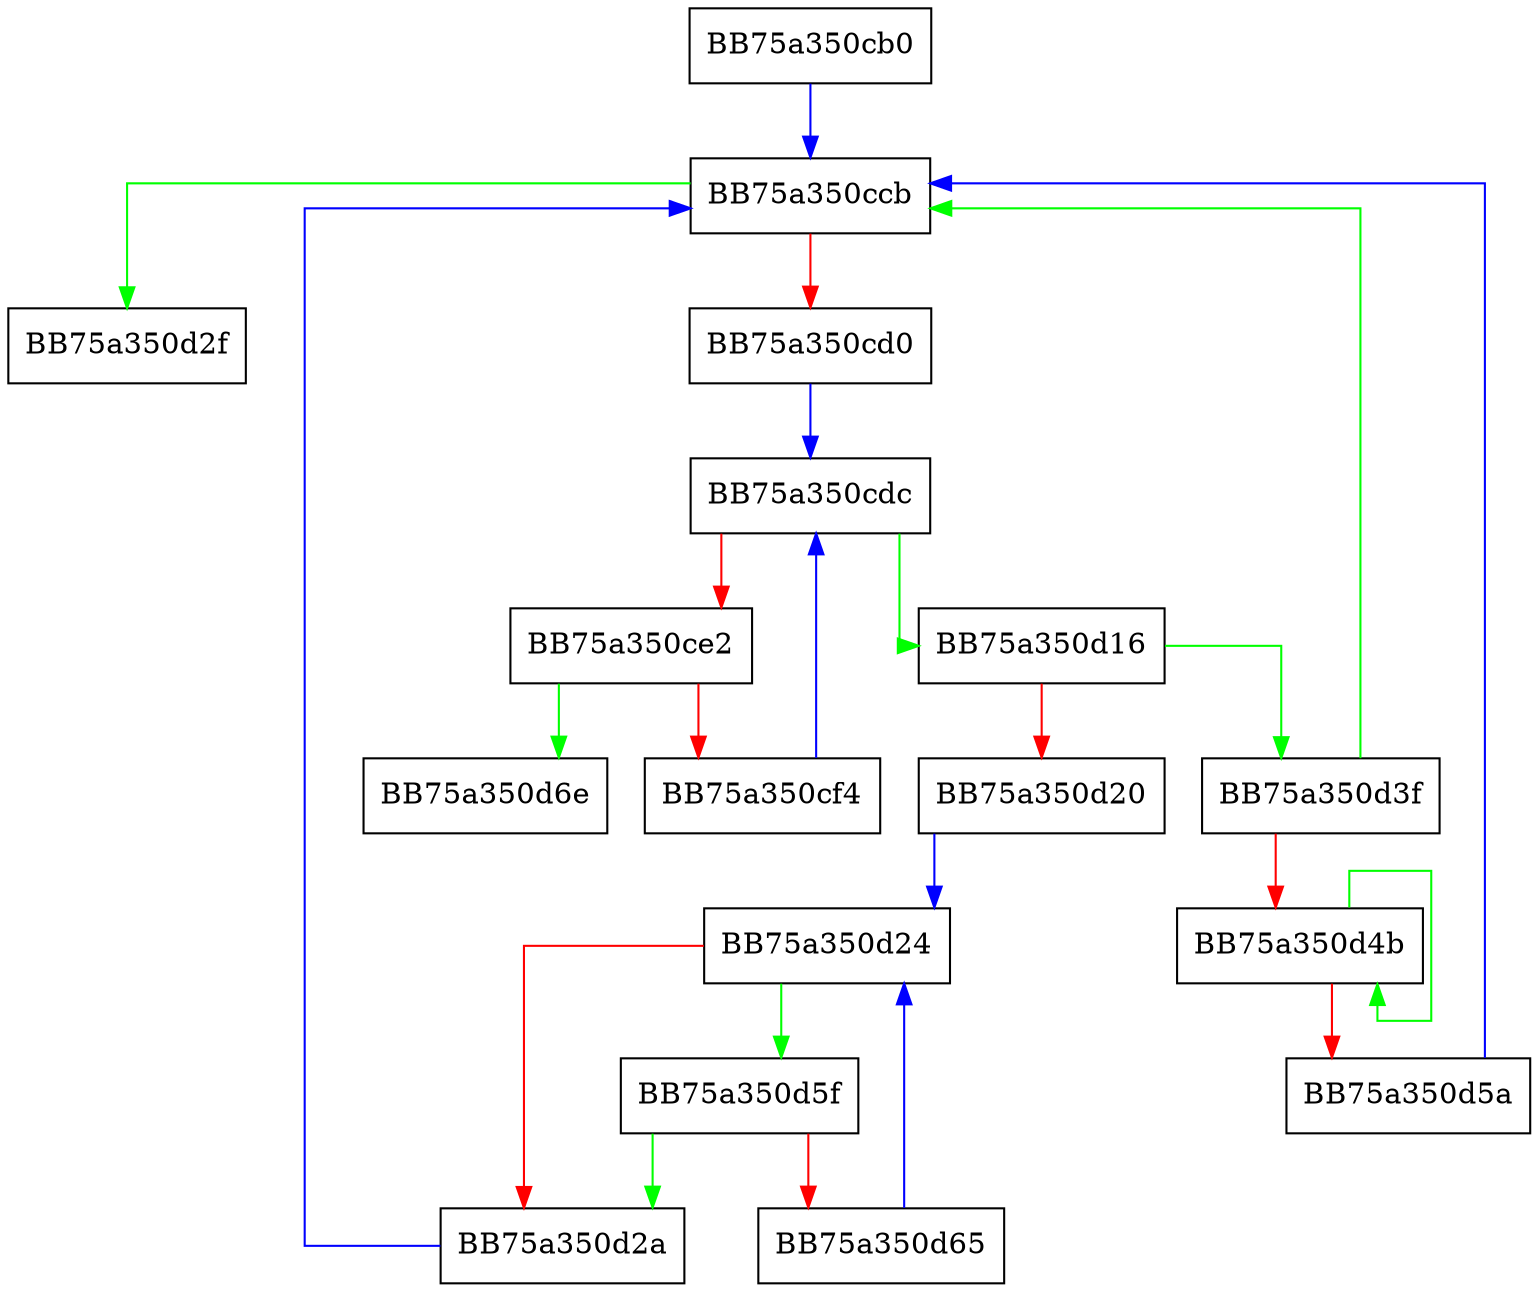 digraph forEveryObj {
  node [shape="box"];
  graph [splines=ortho];
  BB75a350cb0 -> BB75a350ccb [color="blue"];
  BB75a350ccb -> BB75a350d2f [color="green"];
  BB75a350ccb -> BB75a350cd0 [color="red"];
  BB75a350cd0 -> BB75a350cdc [color="blue"];
  BB75a350cdc -> BB75a350d16 [color="green"];
  BB75a350cdc -> BB75a350ce2 [color="red"];
  BB75a350ce2 -> BB75a350d6e [color="green"];
  BB75a350ce2 -> BB75a350cf4 [color="red"];
  BB75a350cf4 -> BB75a350cdc [color="blue"];
  BB75a350d16 -> BB75a350d3f [color="green"];
  BB75a350d16 -> BB75a350d20 [color="red"];
  BB75a350d20 -> BB75a350d24 [color="blue"];
  BB75a350d24 -> BB75a350d5f [color="green"];
  BB75a350d24 -> BB75a350d2a [color="red"];
  BB75a350d2a -> BB75a350ccb [color="blue"];
  BB75a350d3f -> BB75a350ccb [color="green"];
  BB75a350d3f -> BB75a350d4b [color="red"];
  BB75a350d4b -> BB75a350d4b [color="green"];
  BB75a350d4b -> BB75a350d5a [color="red"];
  BB75a350d5a -> BB75a350ccb [color="blue"];
  BB75a350d5f -> BB75a350d2a [color="green"];
  BB75a350d5f -> BB75a350d65 [color="red"];
  BB75a350d65 -> BB75a350d24 [color="blue"];
}